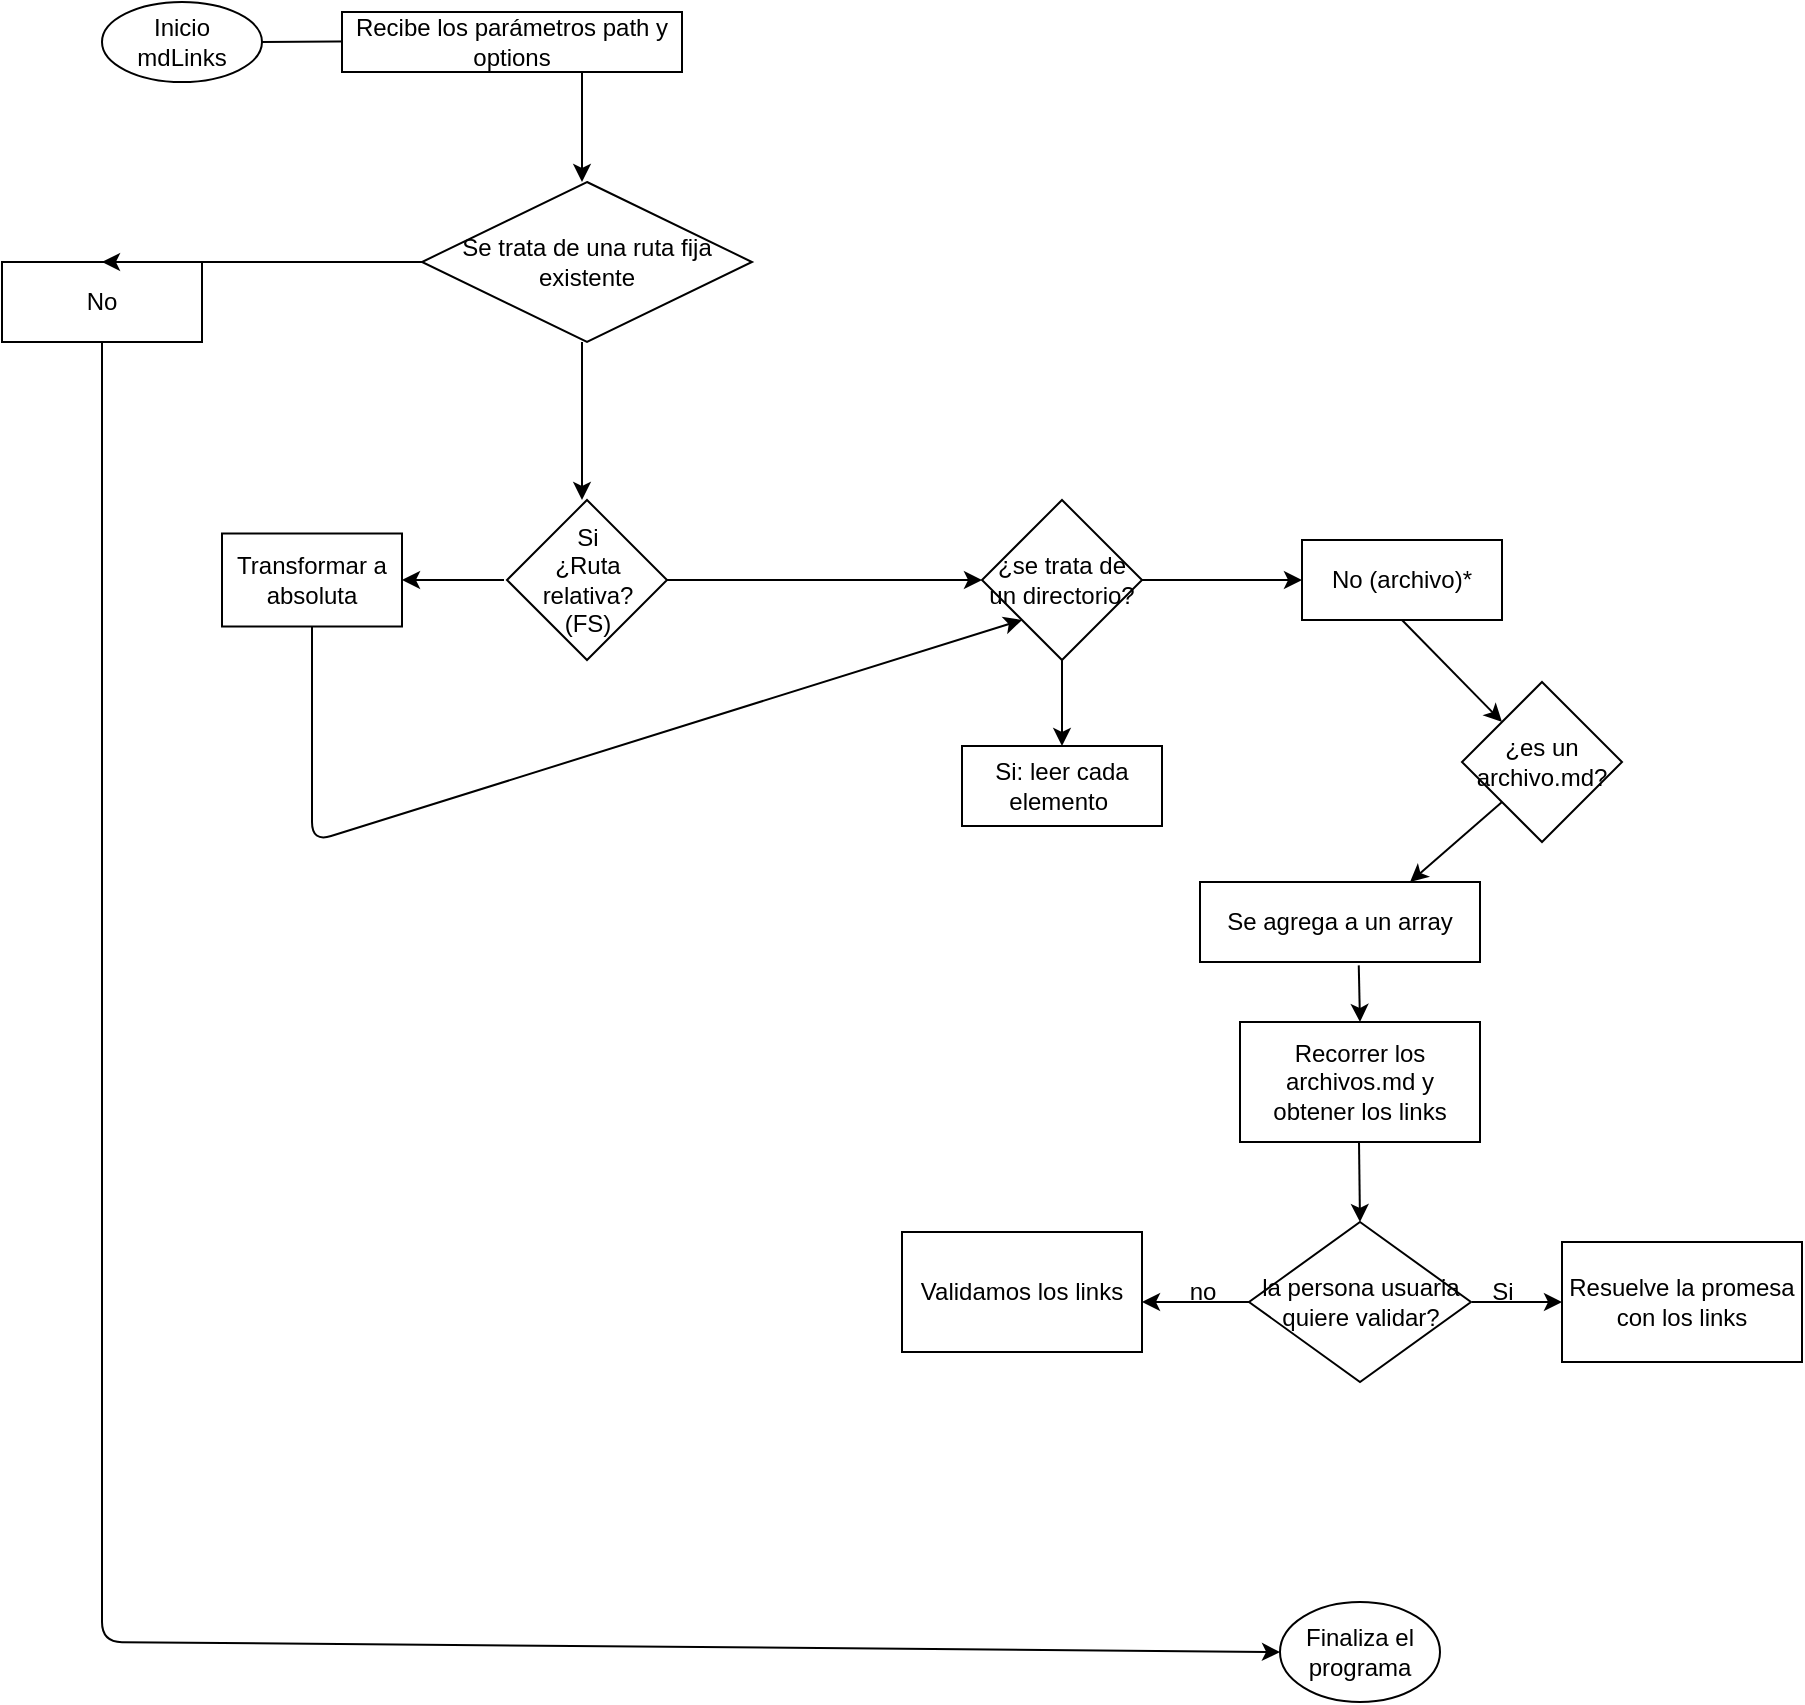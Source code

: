 <mxfile>
    <diagram id="JwnN0U08ZiQ9SEBETKAa" name="Página-1">
        <mxGraphModel dx="1671" dy="354" grid="1" gridSize="10" guides="1" tooltips="1" connect="1" arrows="1" fold="1" page="1" pageScale="1" pageWidth="827" pageHeight="1169" math="0" shadow="0">
            <root>
                <mxCell id="0"/>
                <mxCell id="1" parent="0"/>
                <mxCell id="3" value="Inicio&lt;br&gt;mdLinks" style="ellipse;whiteSpace=wrap;html=1;" parent="1" vertex="1">
                    <mxGeometry y="30" width="80" height="40" as="geometry"/>
                </mxCell>
                <mxCell id="4" value="" style="endArrow=classic;html=1;exitX=1;exitY=0.5;exitDx=0;exitDy=0;" parent="1" source="3" edge="1">
                    <mxGeometry width="50" height="50" relative="1" as="geometry">
                        <mxPoint x="100" y="49.5" as="sourcePoint"/>
                        <mxPoint x="160" y="49.5" as="targetPoint"/>
                    </mxGeometry>
                </mxCell>
                <mxCell id="5" value="Recibe los parámetros path y options" style="rounded=0;whiteSpace=wrap;html=1;" parent="1" vertex="1">
                    <mxGeometry x="120" y="35" width="170" height="30" as="geometry"/>
                </mxCell>
                <mxCell id="6" value="" style="endArrow=classic;html=1;exitX=0.5;exitY=1;exitDx=0;exitDy=0;entryX=0.5;entryY=0;entryDx=0;entryDy=0;" parent="1" edge="1">
                    <mxGeometry width="50" height="50" relative="1" as="geometry">
                        <mxPoint x="240" y="65" as="sourcePoint"/>
                        <mxPoint x="240" y="120" as="targetPoint"/>
                    </mxGeometry>
                </mxCell>
                <mxCell id="7" value="Si&lt;br&gt;¿Ruta relativa?&lt;br&gt;(FS)" style="rhombus;whiteSpace=wrap;html=1;" parent="1" vertex="1">
                    <mxGeometry x="202.5" y="279" width="80" height="80" as="geometry"/>
                </mxCell>
                <mxCell id="8" value="" style="endArrow=classic;html=1;exitX=0;exitY=0.5;exitDx=0;exitDy=0;entryX=1;entryY=0.5;entryDx=0;entryDy=0;" parent="1" target="40" edge="1">
                    <mxGeometry width="50" height="50" relative="1" as="geometry">
                        <mxPoint x="201" y="319" as="sourcePoint"/>
                        <mxPoint x="156" y="320" as="targetPoint"/>
                    </mxGeometry>
                </mxCell>
                <mxCell id="9" value="" style="endArrow=classic;html=1;exitX=1;exitY=0.5;exitDx=0;exitDy=0;entryX=0;entryY=0.5;entryDx=0;entryDy=0;" parent="1" source="7" target="34" edge="1">
                    <mxGeometry width="50" height="50" relative="1" as="geometry">
                        <mxPoint x="245" y="270" as="sourcePoint"/>
                        <mxPoint x="320" y="270" as="targetPoint"/>
                    </mxGeometry>
                </mxCell>
                <mxCell id="11" value="No (archivo)*" style="rounded=0;whiteSpace=wrap;html=1;" parent="1" vertex="1">
                    <mxGeometry x="600" y="299" width="100" height="40" as="geometry"/>
                </mxCell>
                <mxCell id="12" value="No" style="rounded=0;whiteSpace=wrap;html=1;" parent="1" vertex="1">
                    <mxGeometry x="-50" y="160" width="100" height="40" as="geometry"/>
                </mxCell>
                <mxCell id="14" value="" style="endArrow=classic;html=1;entryX=0.5;entryY=0;entryDx=0;entryDy=0;exitX=0.5;exitY=1;exitDx=0;exitDy=0;" parent="1" source="11" edge="1">
                    <mxGeometry width="50" height="50" relative="1" as="geometry">
                        <mxPoint x="540" y="250" as="sourcePoint"/>
                        <mxPoint x="700" y="390" as="targetPoint"/>
                    </mxGeometry>
                </mxCell>
                <mxCell id="15" value="Si: leer cada elemento&amp;nbsp;" style="rounded=0;whiteSpace=wrap;html=1;" parent="1" vertex="1">
                    <mxGeometry x="430" y="402" width="100" height="40" as="geometry"/>
                </mxCell>
                <mxCell id="16" value="" style="endArrow=classic;html=1;exitX=0.5;exitY=1;exitDx=0;exitDy=0;entryX=0.5;entryY=0;entryDx=0;entryDy=0;" parent="1" source="34" target="15" edge="1">
                    <mxGeometry width="50" height="50" relative="1" as="geometry">
                        <mxPoint x="360" y="310" as="sourcePoint"/>
                        <mxPoint x="329.5" y="300" as="targetPoint"/>
                    </mxGeometry>
                </mxCell>
                <mxCell id="21" value="" style="endArrow=classic;html=1;exitX=0.5;exitY=1;exitDx=0;exitDy=0;entryX=0.75;entryY=0;entryDx=0;entryDy=0;" parent="1" edge="1" target="22">
                    <mxGeometry width="50" height="50" relative="1" as="geometry">
                        <mxPoint x="700" y="430" as="sourcePoint"/>
                        <mxPoint x="610" y="460" as="targetPoint"/>
                    </mxGeometry>
                </mxCell>
                <mxCell id="22" value="Se agrega a un array" style="rounded=0;whiteSpace=wrap;html=1;" parent="1" vertex="1">
                    <mxGeometry x="549" y="470" width="140" height="40" as="geometry"/>
                </mxCell>
                <mxCell id="25" value="" style="endArrow=classic;html=1;exitX=0.567;exitY=1.042;exitDx=0;exitDy=0;exitPerimeter=0;entryX=0.5;entryY=0;entryDx=0;entryDy=0;" parent="1" source="22" edge="1">
                    <mxGeometry width="50" height="50" relative="1" as="geometry">
                        <mxPoint x="414" y="420" as="sourcePoint"/>
                        <mxPoint x="629" y="540" as="targetPoint"/>
                        <Array as="points"/>
                    </mxGeometry>
                </mxCell>
                <mxCell id="27" value="Finaliza el programa" style="ellipse;whiteSpace=wrap;html=1;" parent="1" vertex="1">
                    <mxGeometry x="589" y="830" width="80" height="50" as="geometry"/>
                </mxCell>
                <mxCell id="32" value="" style="endArrow=classic;html=1;exitX=0.5;exitY=1;exitDx=0;exitDy=0;entryX=0.5;entryY=0;entryDx=0;entryDy=0;" parent="1" target="45" edge="1">
                    <mxGeometry width="50" height="50" relative="1" as="geometry">
                        <mxPoint x="628.5" y="600" as="sourcePoint"/>
                        <mxPoint x="628.5" y="630" as="targetPoint"/>
                    </mxGeometry>
                </mxCell>
                <mxCell id="33" value="" style="endArrow=classic;html=1;exitX=0.5;exitY=1;exitDx=0;exitDy=0;entryX=0;entryY=0.5;entryDx=0;entryDy=0;" parent="1" source="12" target="27" edge="1">
                    <mxGeometry width="50" height="50" relative="1" as="geometry">
                        <mxPoint x="90" y="230" as="sourcePoint"/>
                        <mxPoint x="220" y="540" as="targetPoint"/>
                        <Array as="points">
                            <mxPoint y="850"/>
                        </Array>
                    </mxGeometry>
                </mxCell>
                <mxCell id="34" value="¿se trata de un directorio?" style="rhombus;whiteSpace=wrap;html=1;" parent="1" vertex="1">
                    <mxGeometry x="440" y="279" width="80" height="80" as="geometry"/>
                </mxCell>
                <mxCell id="35" value="" style="endArrow=classic;html=1;exitX=1;exitY=0.5;exitDx=0;exitDy=0;entryX=0;entryY=0.5;entryDx=0;entryDy=0;" parent="1" source="34" target="11" edge="1">
                    <mxGeometry width="50" height="50" relative="1" as="geometry">
                        <mxPoint x="400" y="270" as="sourcePoint"/>
                        <mxPoint x="470" y="225" as="targetPoint"/>
                    </mxGeometry>
                </mxCell>
                <mxCell id="36" value="Se trata de una ruta fija existente" style="rhombus;whiteSpace=wrap;html=1;" parent="1" vertex="1">
                    <mxGeometry x="160" y="120" width="165" height="80" as="geometry"/>
                </mxCell>
                <mxCell id="37" value="" style="endArrow=classic;html=1;exitX=0;exitY=0.5;exitDx=0;exitDy=0;entryX=0.5;entryY=0;entryDx=0;entryDy=0;" parent="1" source="36" target="12" edge="1">
                    <mxGeometry width="50" height="50" relative="1" as="geometry">
                        <mxPoint x="320" y="200" as="sourcePoint"/>
                        <mxPoint x="370" y="150" as="targetPoint"/>
                    </mxGeometry>
                </mxCell>
                <mxCell id="39" value="" style="endArrow=classic;html=1;exitX=0.5;exitY=1;exitDx=0;exitDy=0;entryX=0.5;entryY=0;entryDx=0;entryDy=0;" parent="1" edge="1">
                    <mxGeometry width="50" height="50" relative="1" as="geometry">
                        <mxPoint x="240" y="200" as="sourcePoint"/>
                        <mxPoint x="240" y="279" as="targetPoint"/>
                    </mxGeometry>
                </mxCell>
                <mxCell id="40" value="Transformar a absoluta" style="rounded=0;whiteSpace=wrap;html=1;" parent="1" vertex="1">
                    <mxGeometry x="60" y="295.75" width="90" height="46.5" as="geometry"/>
                </mxCell>
                <mxCell id="41" value="" style="endArrow=classic;html=1;exitX=0.5;exitY=1;exitDx=0;exitDy=0;entryX=0;entryY=1;entryDx=0;entryDy=0;" parent="1" source="40" target="34" edge="1">
                    <mxGeometry width="50" height="50" relative="1" as="geometry">
                        <mxPoint x="200" y="360" as="sourcePoint"/>
                        <mxPoint x="250" y="310" as="targetPoint"/>
                        <Array as="points">
                            <mxPoint x="105" y="450"/>
                        </Array>
                    </mxGeometry>
                </mxCell>
                <mxCell id="42" value="¿es un archivo.md?" style="rhombus;whiteSpace=wrap;html=1;" vertex="1" parent="1">
                    <mxGeometry x="680" y="370" width="80" height="80" as="geometry"/>
                </mxCell>
                <mxCell id="44" value="Recorrer los archivos.md y obtener los links" style="rounded=0;whiteSpace=wrap;html=1;" vertex="1" parent="1">
                    <mxGeometry x="569" y="540" width="120" height="60" as="geometry"/>
                </mxCell>
                <mxCell id="45" value="la persona usuaria quiere validar?" style="rhombus;whiteSpace=wrap;html=1;" vertex="1" parent="1">
                    <mxGeometry x="573.5" y="640" width="111" height="80" as="geometry"/>
                </mxCell>
                <mxCell id="46" value="" style="endArrow=classic;html=1;exitX=0.5;exitY=1;exitDx=0;exitDy=0;" edge="1" parent="1" target="47">
                    <mxGeometry width="50" height="50" relative="1" as="geometry">
                        <mxPoint x="685" y="680" as="sourcePoint"/>
                        <mxPoint x="725" y="680" as="targetPoint"/>
                    </mxGeometry>
                </mxCell>
                <mxCell id="47" value="Resuelve la promesa con los links" style="rounded=0;whiteSpace=wrap;html=1;" vertex="1" parent="1">
                    <mxGeometry x="730" y="650" width="120" height="60" as="geometry"/>
                </mxCell>
                <mxCell id="48" value="Si" style="text;html=1;align=center;verticalAlign=middle;resizable=0;points=[];autosize=1;strokeColor=none;fillColor=none;" vertex="1" parent="1">
                    <mxGeometry x="684.5" y="660" width="30" height="30" as="geometry"/>
                </mxCell>
                <mxCell id="50" value="" style="endArrow=classic;html=1;exitX=0.5;exitY=1;exitDx=0;exitDy=0;" edge="1" parent="1">
                    <mxGeometry width="50" height="50" relative="1" as="geometry">
                        <mxPoint x="573.5" y="680" as="sourcePoint"/>
                        <mxPoint x="520" y="680" as="targetPoint"/>
                    </mxGeometry>
                </mxCell>
                <mxCell id="51" value="Validamos los links" style="rounded=0;whiteSpace=wrap;html=1;" vertex="1" parent="1">
                    <mxGeometry x="400" y="645" width="120" height="60" as="geometry"/>
                </mxCell>
                <mxCell id="52" value="no" style="text;html=1;align=center;verticalAlign=middle;resizable=0;points=[];autosize=1;strokeColor=none;fillColor=none;" vertex="1" parent="1">
                    <mxGeometry x="530" y="660" width="40" height="30" as="geometry"/>
                </mxCell>
            </root>
        </mxGraphModel>
    </diagram>
</mxfile>